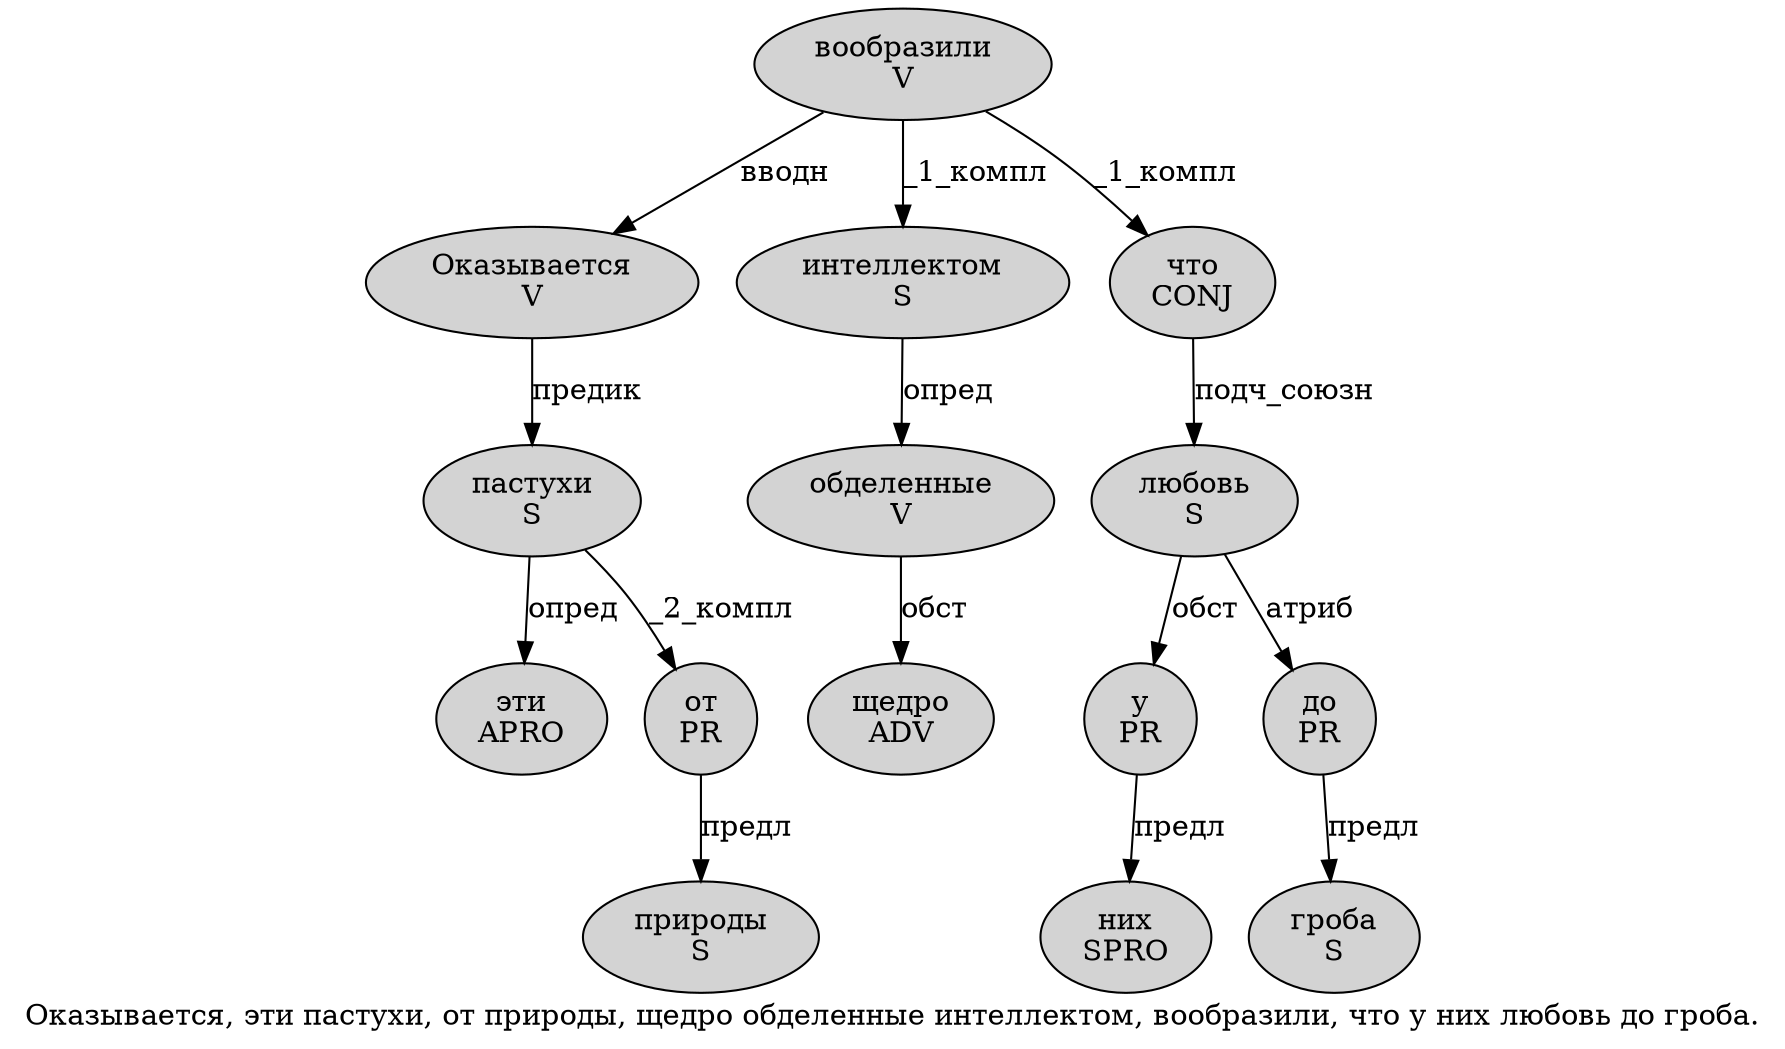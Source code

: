digraph SENTENCE_3194 {
	graph [label="Оказывается, эти пастухи, от природы, щедро обделенные интеллектом, вообразили, что у них любовь до гроба."]
	node [style=filled]
		0 [label="Оказывается
V" color="" fillcolor=lightgray penwidth=1 shape=ellipse]
		2 [label="эти
APRO" color="" fillcolor=lightgray penwidth=1 shape=ellipse]
		3 [label="пастухи
S" color="" fillcolor=lightgray penwidth=1 shape=ellipse]
		5 [label="от
PR" color="" fillcolor=lightgray penwidth=1 shape=ellipse]
		6 [label="природы
S" color="" fillcolor=lightgray penwidth=1 shape=ellipse]
		8 [label="щедро
ADV" color="" fillcolor=lightgray penwidth=1 shape=ellipse]
		9 [label="обделенные
V" color="" fillcolor=lightgray penwidth=1 shape=ellipse]
		10 [label="интеллектом
S" color="" fillcolor=lightgray penwidth=1 shape=ellipse]
		12 [label="вообразили
V" color="" fillcolor=lightgray penwidth=1 shape=ellipse]
		14 [label="что
CONJ" color="" fillcolor=lightgray penwidth=1 shape=ellipse]
		15 [label="у
PR" color="" fillcolor=lightgray penwidth=1 shape=ellipse]
		16 [label="них
SPRO" color="" fillcolor=lightgray penwidth=1 shape=ellipse]
		17 [label="любовь
S" color="" fillcolor=lightgray penwidth=1 shape=ellipse]
		18 [label="до
PR" color="" fillcolor=lightgray penwidth=1 shape=ellipse]
		19 [label="гроба
S" color="" fillcolor=lightgray penwidth=1 shape=ellipse]
			5 -> 6 [label="предл"]
			17 -> 15 [label="обст"]
			17 -> 18 [label="атриб"]
			3 -> 2 [label="опред"]
			3 -> 5 [label="_2_компл"]
			18 -> 19 [label="предл"]
			14 -> 17 [label="подч_союзн"]
			9 -> 8 [label="обст"]
			0 -> 3 [label="предик"]
			12 -> 0 [label="вводн"]
			12 -> 10 [label="_1_компл"]
			12 -> 14 [label="_1_компл"]
			10 -> 9 [label="опред"]
			15 -> 16 [label="предл"]
}